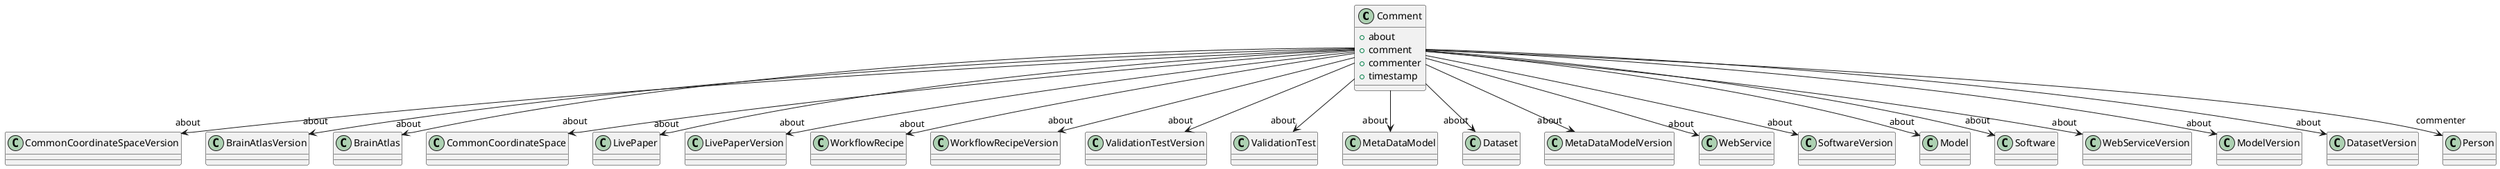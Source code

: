 @startuml
class Comment {
+about
+comment
+commenter
+timestamp

}
Comment -d-> "about" CommonCoordinateSpaceVersion
Comment -d-> "about" BrainAtlasVersion
Comment -d-> "about" BrainAtlas
Comment -d-> "about" CommonCoordinateSpace
Comment -d-> "about" LivePaper
Comment -d-> "about" LivePaperVersion
Comment -d-> "about" WorkflowRecipe
Comment -d-> "about" WorkflowRecipeVersion
Comment -d-> "about" ValidationTestVersion
Comment -d-> "about" ValidationTest
Comment -d-> "about" MetaDataModel
Comment -d-> "about" Dataset
Comment -d-> "about" MetaDataModelVersion
Comment -d-> "about" WebService
Comment -d-> "about" SoftwareVersion
Comment -d-> "about" Model
Comment -d-> "about" Software
Comment -d-> "about" WebServiceVersion
Comment -d-> "about" ModelVersion
Comment -d-> "about" DatasetVersion
Comment -d-> "commenter" Person

@enduml